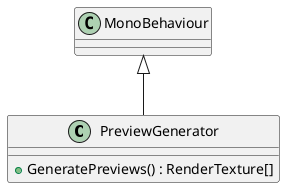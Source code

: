 @startuml
class PreviewGenerator {
    + GeneratePreviews() : RenderTexture[]
}
MonoBehaviour <|-- PreviewGenerator
@enduml
